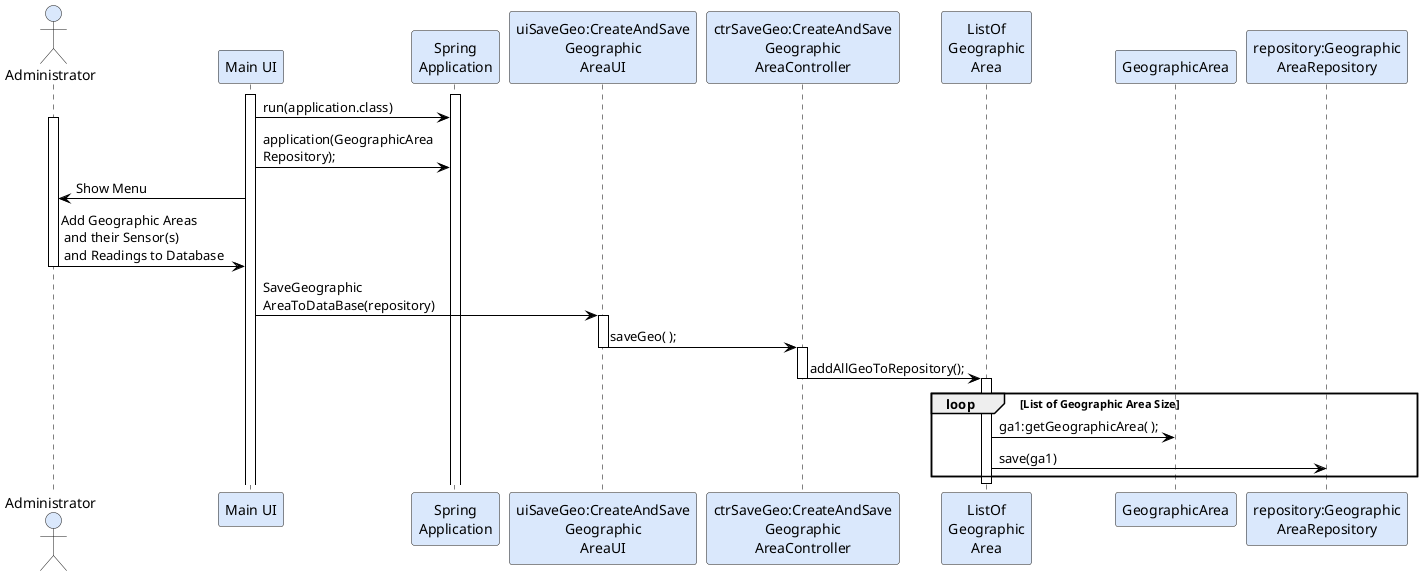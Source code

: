 @startuml
actor "Administrator" as P #DAE8FC
participant "Main UI" as M #DAE8FC
participant "Spring\nApplication" as SP #DAE8FC
participant "uiSaveGeo:CreateAndSave\nGeographic\nAreaUI" as UI #DAE8FC
participant "ctrSaveGeo:CreateAndSave\nGeographic\nAreaController" as CRT #DAE8FC
participant "ListOf\nGeographic\nArea" as LGA #DAE8FC
participant "GeographicArea" as GA #DAE8FC
participant "repository:Geographic\nAreaRepository" as RP #DAE8FC


skinparam actor {
	BorderColor 6C8EBF
}

skinparam participant {
	BorderColor 6C8EBF
}

skinparam shadowing false

skinparam sequence {
	ArrowColor BLACK
	ActorBorderColor DeepSkyBlue
	LifeLineBorderColor BLACK
}

activate M
activate SP

M -> SP: run(application.class)

activate P
M -> SP: application(GeographicArea\nRepository);
M -> P : Show Menu
P -> M: Add Geographic Areas\n and their Sensor(s)\n and Readings to Database
deactivate P
M -> UI: SaveGeographic\nAreaToDataBase(repository)
activate UI
UI -> CRT : saveGeo( );
deactivate UI
activate CRT
CRT -> LGA: addAllGeoToRepository();
deactivate CRT
activate LGA

loop List of Geographic Area Size
LGA-> GA: ga1:getGeographicArea( );
LGA -> RP: save(ga1)
end
deactivate LGA





@enduml
